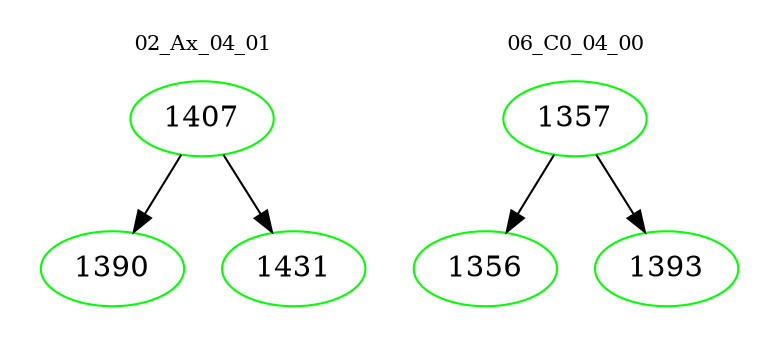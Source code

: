 digraph{
subgraph cluster_0 {
color = white
label = "02_Ax_04_01";
fontsize=10;
T0_1407 [label="1407", color="green"]
T0_1407 -> T0_1390 [color="black"]
T0_1390 [label="1390", color="green"]
T0_1407 -> T0_1431 [color="black"]
T0_1431 [label="1431", color="green"]
}
subgraph cluster_1 {
color = white
label = "06_C0_04_00";
fontsize=10;
T1_1357 [label="1357", color="green"]
T1_1357 -> T1_1356 [color="black"]
T1_1356 [label="1356", color="green"]
T1_1357 -> T1_1393 [color="black"]
T1_1393 [label="1393", color="green"]
}
}
